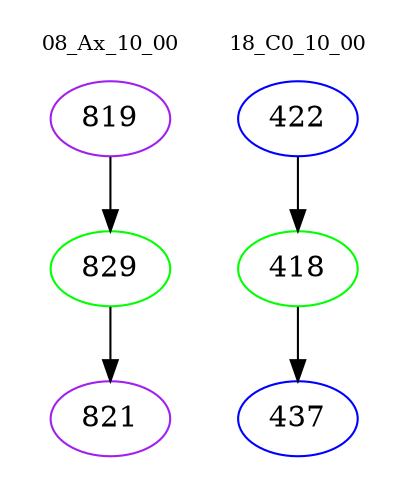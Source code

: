 digraph{
subgraph cluster_0 {
color = white
label = "08_Ax_10_00";
fontsize=10;
T0_819 [label="819", color="purple"]
T0_819 -> T0_829 [color="black"]
T0_829 [label="829", color="green"]
T0_829 -> T0_821 [color="black"]
T0_821 [label="821", color="purple"]
}
subgraph cluster_1 {
color = white
label = "18_C0_10_00";
fontsize=10;
T1_422 [label="422", color="blue"]
T1_422 -> T1_418 [color="black"]
T1_418 [label="418", color="green"]
T1_418 -> T1_437 [color="black"]
T1_437 [label="437", color="blue"]
}
}
